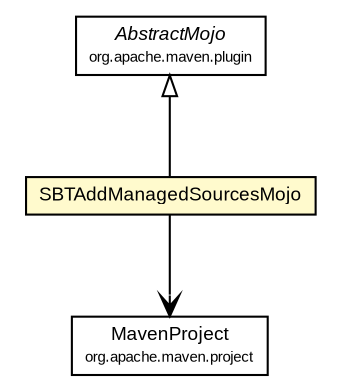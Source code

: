 #!/usr/local/bin/dot
#
# Class diagram 
# Generated by UMLGraph version R5_6-24-gf6e263 (http://www.umlgraph.org/)
#

digraph G {
	edge [fontname="arial",fontsize=10,labelfontname="arial",labelfontsize=10];
	node [fontname="arial",fontsize=10,shape=plaintext];
	nodesep=0.25;
	ranksep=0.5;
	// com.google.code.sbt.compiler.plugin.SBTAddManagedSourcesMojo
	c98 [label=<<table title="com.google.code.sbt.compiler.plugin.SBTAddManagedSourcesMojo" border="0" cellborder="1" cellspacing="0" cellpadding="2" port="p" bgcolor="lemonChiffon" href="./SBTAddManagedSourcesMojo.html">
		<tr><td><table border="0" cellspacing="0" cellpadding="1">
<tr><td align="center" balign="center"> SBTAddManagedSourcesMojo </td></tr>
		</table></td></tr>
		</table>>, URL="./SBTAddManagedSourcesMojo.html", fontname="arial", fontcolor="black", fontsize=9.0];
	//com.google.code.sbt.compiler.plugin.SBTAddManagedSourcesMojo extends org.apache.maven.plugin.AbstractMojo
	c101:p -> c98:p [dir=back,arrowtail=empty];
	// com.google.code.sbt.compiler.plugin.SBTAddManagedSourcesMojo NAVASSOC org.apache.maven.project.MavenProject
	c98:p -> c102:p [taillabel="", label="", headlabel="", fontname="arial", fontcolor="black", fontsize=10.0, color="black", arrowhead=open];
	// org.apache.maven.project.MavenProject
	c102 [label=<<table title="org.apache.maven.project.MavenProject" border="0" cellborder="1" cellspacing="0" cellpadding="2" port="p" href="http://maven.apache.org/ref/2.2.1/maven-project/apidocs/org/apache/maven/project/MavenProject.html">
		<tr><td><table border="0" cellspacing="0" cellpadding="1">
<tr><td align="center" balign="center"> MavenProject </td></tr>
<tr><td align="center" balign="center"><font point-size="7.0"> org.apache.maven.project </font></td></tr>
		</table></td></tr>
		</table>>, URL="http://maven.apache.org/ref/2.2.1/maven-project/apidocs/org/apache/maven/project/MavenProject.html", fontname="arial", fontcolor="black", fontsize=9.0];
	// org.apache.maven.plugin.AbstractMojo
	c101 [label=<<table title="org.apache.maven.plugin.AbstractMojo" border="0" cellborder="1" cellspacing="0" cellpadding="2" port="p" href="http://maven.apache.org/ref/2.2.1/maven-plugin-api/apidocs/org/apache/maven/plugin/AbstractMojo.html">
		<tr><td><table border="0" cellspacing="0" cellpadding="1">
<tr><td align="center" balign="center"><font face="arial italic"> AbstractMojo </font></td></tr>
<tr><td align="center" balign="center"><font point-size="7.0"> org.apache.maven.plugin </font></td></tr>
		</table></td></tr>
		</table>>, URL="http://maven.apache.org/ref/2.2.1/maven-plugin-api/apidocs/org/apache/maven/plugin/AbstractMojo.html", fontname="arial", fontcolor="black", fontsize=9.0];
}

